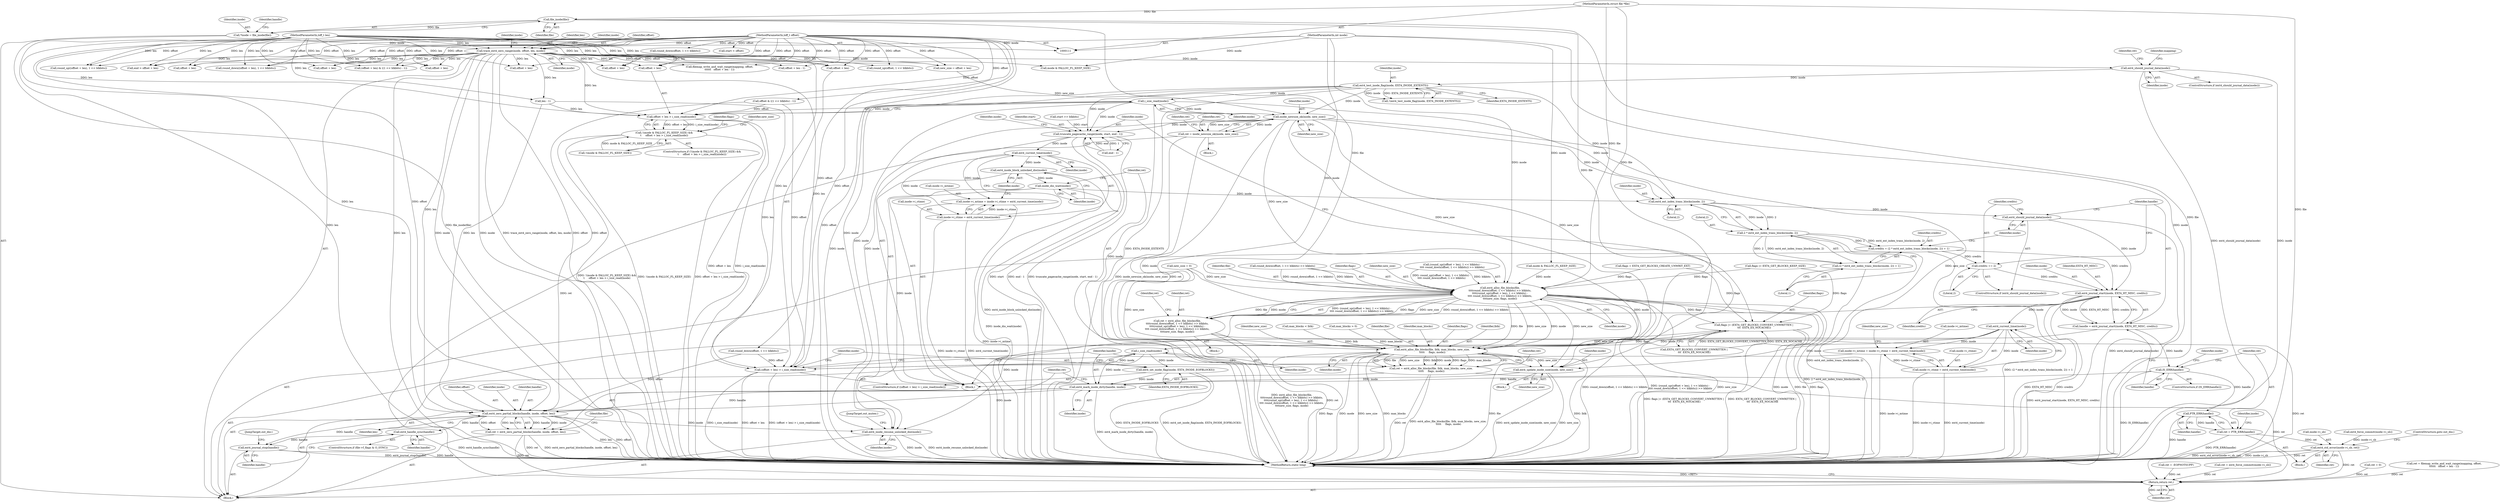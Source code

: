 digraph "0_linux_ea3d7209ca01da209cda6f0dea8be9cc4b7a933b_1@API" {
"1000301" [label="(Call,i_size_read(inode))"];
"1000282" [label="(Call,ext4_test_inode_flag(inode, EXT4_INODE_EXTENTS))"];
"1000169" [label="(Call,ext4_should_journal_data(inode))"];
"1000154" [label="(Call,trace_ext4_zero_range(inode, offset, len, mode))"];
"1000118" [label="(Call,*inode = file_inode(file))"];
"1000120" [label="(Call,file_inode(file))"];
"1000112" [label="(MethodParameterIn,struct file *file)"];
"1000113" [label="(MethodParameterIn,loff_t offset)"];
"1000114" [label="(MethodParameterIn,loff_t len)"];
"1000115" [label="(MethodParameterIn,int mode)"];
"1000297" [label="(Call,offset + len > i_size_read(inode))"];
"1000292" [label="(Call,!(mode & FALLOC_FL_KEEP_SIZE) &&\n\t     offset + len > i_size_read(inode))"];
"1000311" [label="(Call,inode_newsize_ok(inode, new_size))"];
"1000309" [label="(Call,ret = inode_newsize_ok(inode, new_size))"];
"1000505" [label="(Return,return ret;)"];
"1000334" [label="(Call,ext4_alloc_file_blocks(file,\n\t\t\t\tround_down(offset, 1 << blkbits) >> blkbits,\n\t\t\t\t(round_up((offset + len), 1 << blkbits) -\n\t\t\t\t round_down(offset, 1 << blkbits)) >> blkbits,\n\t\t\t\tnew_size, flags, mode))"];
"1000332" [label="(Call,ret = ext4_alloc_file_blocks(file,\n\t\t\t\tround_down(offset, 1 << blkbits) >> blkbits,\n\t\t\t\t(round_up((offset + len), 1 << blkbits) -\n\t\t\t\t round_down(offset, 1 << blkbits)) >> blkbits,\n\t\t\t\tnew_size, flags, mode))"];
"1000369" [label="(Call,flags |= (EXT4_GET_BLOCKS_CONVERT_UNWRITTEN |\n \t\t\t  EXT4_EX_NOCACHE))"];
"1000396" [label="(Call,ext4_alloc_file_blocks(file, lblk, max_blocks, new_size,\n \t\t\t\t\t     flags, mode))"];
"1000394" [label="(Call,ret = ext4_alloc_file_blocks(file, lblk, max_blocks, new_size,\n \t\t\t\t\t     flags, mode))"];
"1000461" [label="(Call,ext4_update_inode_size(inode, new_size))"];
"1000476" [label="(Call,ext4_mark_inode_dirty(handle, inode))"];
"1000481" [label="(Call,ext4_zero_partial_blocks(handle, inode, offset, len))"];
"1000479" [label="(Call,ret = ext4_zero_partial_blocks(handle, inode, offset, len))"];
"1000492" [label="(Call,ext4_handle_sync(handle))"];
"1000494" [label="(Call,ext4_journal_stop(handle))"];
"1000497" [label="(Call,ext4_inode_resume_unlocked_dio(inode))"];
"1000374" [label="(Call,truncate_pagecache_range(inode, start, end - 1))"];
"1000388" [label="(Call,ext4_current_time(inode))"];
"1000380" [label="(Call,inode->i_mtime = inode->i_ctime = ext4_current_time(inode))"];
"1000384" [label="(Call,inode->i_ctime = ext4_current_time(inode))"];
"1000390" [label="(Call,ext4_inode_block_unlocked_dio(inode))"];
"1000392" [label="(Call,inode_dio_wait(inode))"];
"1000418" [label="(Call,ext4_ext_index_trans_blocks(inode, 2))"];
"1000416" [label="(Call,2 * ext4_ext_index_trans_blocks(inode, 2))"];
"1000413" [label="(Call,credits = (2 * ext4_ext_index_trans_blocks(inode, 2)) + 1)"];
"1000425" [label="(Call,credits += 2)"];
"1000430" [label="(Call,ext4_journal_start(inode, EXT4_HT_MISC, credits))"];
"1000428" [label="(Call,handle = ext4_journal_start(inode, EXT4_HT_MISC, credits))"];
"1000435" [label="(Call,IS_ERR(handle))"];
"1000440" [label="(Call,PTR_ERR(handle))"];
"1000438" [label="(Call,ret = PTR_ERR(handle))"];
"1000442" [label="(Call,ext4_std_error(inode->i_sb, ret))"];
"1000456" [label="(Call,ext4_current_time(inode))"];
"1000448" [label="(Call,inode->i_mtime = inode->i_ctime = ext4_current_time(inode))"];
"1000452" [label="(Call,inode->i_ctime = ext4_current_time(inode))"];
"1000471" [label="(Call,i_size_read(inode))"];
"1000467" [label="(Call,(offset + len) > i_size_read(inode))"];
"1000473" [label="(Call,ext4_set_inode_flag(inode, EXT4_INODE_EOFBLOCKS))"];
"1000415" [label="(Call,(2 * ext4_ext_index_trans_blocks(inode, 2)) + 1)"];
"1000423" [label="(Call,ext4_should_journal_data(inode))"];
"1000396" [label="(Call,ext4_alloc_file_blocks(file, lblk, max_blocks, new_size,\n \t\t\t\t\t     flags, mode))"];
"1000404" [label="(Identifier,ret)"];
"1000281" [label="(Call,!(ext4_test_inode_flag(inode, EXT4_INODE_EXTENTS)))"];
"1000246" [label="(Call,offset + len)"];
"1000334" [label="(Call,ext4_alloc_file_blocks(file,\n\t\t\t\tround_down(offset, 1 << blkbits) >> blkbits,\n\t\t\t\t(round_up((offset + len), 1 << blkbits) -\n\t\t\t\t round_down(offset, 1 << blkbits)) >> blkbits,\n\t\t\t\tnew_size, flags, mode))"];
"1000484" [label="(Identifier,offset)"];
"1000381" [label="(Call,inode->i_mtime)"];
"1000228" [label="(Call,offset + len)"];
"1000449" [label="(Call,inode->i_mtime)"];
"1000282" [label="(Call,ext4_test_inode_flag(inode, EXT4_INODE_EXTENTS))"];
"1000468" [label="(Call,offset + len)"];
"1000452" [label="(Call,inode->i_ctime = ext4_current_time(inode))"];
"1000155" [label="(Identifier,inode)"];
"1000462" [label="(Identifier,inode)"];
"1000472" [label="(Identifier,inode)"];
"1000456" [label="(Call,ext4_current_time(inode))"];
"1000447" [label="(ControlStructure,goto out_dio;)"];
"1000497" [label="(Call,ext4_inode_resume_unlocked_dio(inode))"];
"1000422" [label="(ControlStructure,if (ext4_should_journal_data(inode)))"];
"1000478" [label="(Identifier,inode)"];
"1000317" [label="(Call,flags = EXT4_GET_BLOCKS_CREATE_UNWRIT_EXT)"];
"1000370" [label="(Identifier,flags)"];
"1000169" [label="(Call,ext4_should_journal_data(inode))"];
"1000471" [label="(Call,i_size_read(inode))"];
"1000331" [label="(Block,)"];
"1000439" [label="(Identifier,ret)"];
"1000112" [label="(MethodParameterIn,struct file *file)"];
"1000198" [label="(Call,len - 1)"];
"1000297" [label="(Call,offset + len > i_size_read(inode))"];
"1000394" [label="(Call,ret = ext4_alloc_file_blocks(file, lblk, max_blocks, new_size,\n \t\t\t\t\t     flags, mode))"];
"1000413" [label="(Call,credits = (2 * ext4_ext_index_trans_blocks(inode, 2)) + 1)"];
"1000486" [label="(ControlStructure,if (file->f_flags & O_SYNC))"];
"1000193" [label="(Call,filemap_write_and_wait_range(mapping, offset,\n\t\t\t\t\t\t   offset + len - 1))"];
"1000427" [label="(Literal,2)"];
"1000345" [label="(Call,round_up((offset + len), 1 << blkbits))"];
"1000368" [label="(Block,)"];
"1000318" [label="(Identifier,flags)"];
"1000236" [label="(Call,offset & ((1 << blkbits) - 1))"];
"1000393" [label="(Identifier,inode)"];
"1000392" [label="(Call,inode_dio_wait(inode))"];
"1000114" [label="(MethodParameterIn,loff_t len)"];
"1000335" [label="(Identifier,file)"];
"1000302" [label="(Identifier,inode)"];
"1000121" [label="(Identifier,file)"];
"1000477" [label="(Identifier,handle)"];
"1000385" [label="(Call,inode->i_ctime)"];
"1000400" [label="(Identifier,new_size)"];
"1000424" [label="(Identifier,inode)"];
"1000226" [label="(Call,end > offset + len)"];
"1000391" [label="(Identifier,inode)"];
"1000156" [label="(Identifier,offset)"];
"1000417" [label="(Literal,2)"];
"1000163" [label="(Identifier,inode)"];
"1000265" [label="(Call,max_blocks < lblk)"];
"1000118" [label="(Call,*inode = file_inode(file))"];
"1000375" [label="(Identifier,inode)"];
"1000312" [label="(Identifier,inode)"];
"1000346" [label="(Call,offset + len)"];
"1000284" [label="(Identifier,EXT4_INODE_EXTENTS)"];
"1000185" [label="(Identifier,mapping)"];
"1000415" [label="(Call,(2 * ext4_ext_index_trans_blocks(inode, 2)) + 1)"];
"1000475" [label="(Identifier,EXT4_INODE_EOFBLOCKS)"];
"1000442" [label="(Call,ext4_std_error(inode->i_sb, ret))"];
"1000298" [label="(Call,offset + len)"];
"1000376" [label="(Identifier,start)"];
"1000431" [label="(Identifier,inode)"];
"1000305" [label="(Identifier,new_size)"];
"1000128" [label="(Call,new_size = 0)"];
"1000473" [label="(Call,ext4_set_inode_flag(inode, EXT4_INODE_EOFBLOCKS))"];
"1000450" [label="(Identifier,inode)"];
"1000207" [label="(Call,round_up(offset, 1 << blkbits))"];
"1000324" [label="(Call,flags |= EXT4_GET_BLOCKS_KEEP_SIZE)"];
"1000489" [label="(Identifier,file)"];
"1000303" [label="(Block,)"];
"1000132" [label="(Call,ret = 0)"];
"1000158" [label="(Identifier,mode)"];
"1000116" [label="(Block,)"];
"1000463" [label="(Identifier,new_size)"];
"1000214" [label="(Call,round_down((offset + len), 1 << blkbits))"];
"1000430" [label="(Call,ext4_journal_start(inode, EXT4_HT_MISC, credits))"];
"1000191" [label="(Call,ret = filemap_write_and_wait_range(mapping, offset,\n\t\t\t\t\t\t   offset + len - 1))"];
"1000474" [label="(Identifier,inode)"];
"1000256" [label="(Call,start >> blkbits)"];
"1000352" [label="(Call,round_down(offset, 1 << blkbits))"];
"1000460" [label="(Block,)"];
"1000507" [label="(MethodReturn,static long)"];
"1000432" [label="(Identifier,EXT4_HT_MISC)"];
"1000499" [label="(JumpTarget,out_mutex:)"];
"1000459" [label="(Identifier,new_size)"];
"1000416" [label="(Call,2 * ext4_ext_index_trans_blocks(inode, 2))"];
"1000426" [label="(Identifier,credits)"];
"1000337" [label="(Call,round_down(offset, 1 << blkbits))"];
"1000365" [label="(Call,max_blocks > 0)"];
"1000336" [label="(Call,round_down(offset, 1 << blkbits) >> blkbits)"];
"1000483" [label="(Identifier,inode)"];
"1000438" [label="(Call,ret = PTR_ERR(handle))"];
"1000154" [label="(Call,trace_ext4_zero_range(inode, offset, len, mode))"];
"1000362" [label="(Identifier,ret)"];
"1000283" [label="(Identifier,inode)"];
"1000119" [label="(Identifier,inode)"];
"1000457" [label="(Identifier,inode)"];
"1000315" [label="(Identifier,ret)"];
"1000443" [label="(Call,inode->i_sb)"];
"1000173" [label="(Identifier,ret)"];
"1000170" [label="(Identifier,inode)"];
"1000466" [label="(ControlStructure,if ((offset + len) > i_size_read(inode)))"];
"1000395" [label="(Identifier,ret)"];
"1000374" [label="(Call,truncate_pagecache_range(inode, start, end - 1))"];
"1000223" [label="(Call,start < offset)"];
"1000113" [label="(MethodParameterIn,loff_t offset)"];
"1000421" [label="(Literal,1)"];
"1000311" [label="(Call,inode_newsize_ok(inode, new_size))"];
"1000397" [label="(Identifier,file)"];
"1000493" [label="(Identifier,handle)"];
"1000496" [label="(JumpTarget,out_dio:)"];
"1000310" [label="(Identifier,ret)"];
"1000382" [label="(Identifier,inode)"];
"1000309" [label="(Call,ret = inode_newsize_ok(inode, new_size))"];
"1000494" [label="(Call,ext4_journal_stop(handle))"];
"1000495" [label="(Identifier,handle)"];
"1000498" [label="(Identifier,inode)"];
"1000425" [label="(Call,credits += 2)"];
"1000371" [label="(Call,EXT4_GET_BLOCKS_CONVERT_UNWRITTEN |\n \t\t\t  EXT4_EX_NOCACHE)"];
"1000492" [label="(Call,ext4_handle_sync(handle))"];
"1000479" [label="(Call,ret = ext4_zero_partial_blocks(handle, inode, offset, len))"];
"1000414" [label="(Identifier,credits)"];
"1000196" [label="(Call,offset + len - 1)"];
"1000433" [label="(Identifier,credits)"];
"1000333" [label="(Identifier,ret)"];
"1000304" [label="(Call,new_size = offset + len)"];
"1000437" [label="(Block,)"];
"1000360" [label="(Identifier,mode)"];
"1000390" [label="(Call,ext4_inode_block_unlocked_dio(inode))"];
"1000286" [label="(Call,ret = -EOPNOTSUPP)"];
"1000380" [label="(Call,inode->i_mtime = inode->i_ctime = ext4_current_time(inode))"];
"1000506" [label="(Identifier,ret)"];
"1000476" [label="(Call,ext4_mark_inode_dirty(handle, inode))"];
"1000291" [label="(ControlStructure,if (!(mode & FALLOC_FL_KEEP_SIZE) &&\n\t     offset + len > i_size_read(inode)))"];
"1000428" [label="(Call,handle = ext4_journal_start(inode, EXT4_HT_MISC, credits))"];
"1000124" [label="(Identifier,handle)"];
"1000399" [label="(Identifier,max_blocks)"];
"1000446" [label="(Identifier,ret)"];
"1000480" [label="(Identifier,ret)"];
"1000369" [label="(Call,flags |= (EXT4_GET_BLOCKS_CONVERT_UNWRITTEN |\n \t\t\t  EXT4_EX_NOCACHE))"];
"1000384" [label="(Call,inode->i_ctime = ext4_current_time(inode))"];
"1000157" [label="(Identifier,len)"];
"1000321" [label="(Call,mode & FALLOC_FL_KEEP_SIZE)"];
"1000294" [label="(Call,mode & FALLOC_FL_KEEP_SIZE)"];
"1000168" [label="(ControlStructure,if (ext4_should_journal_data(inode)))"];
"1000115" [label="(MethodParameterIn,int mode)"];
"1000436" [label="(Identifier,handle)"];
"1000332" [label="(Call,ret = ext4_alloc_file_blocks(file,\n\t\t\t\tround_down(offset, 1 << blkbits) >> blkbits,\n\t\t\t\t(round_up((offset + len), 1 << blkbits) -\n\t\t\t\t round_down(offset, 1 << blkbits)) >> blkbits,\n\t\t\t\tnew_size, flags, mode))"];
"1000359" [label="(Identifier,flags)"];
"1000301" [label="(Call,i_size_read(inode))"];
"1000440" [label="(Call,PTR_ERR(handle))"];
"1000467" [label="(Call,(offset + len) > i_size_read(inode))"];
"1000358" [label="(Identifier,new_size)"];
"1000174" [label="(Call,ext4_force_commit(inode->i_sb))"];
"1000377" [label="(Call,end - 1)"];
"1000485" [label="(Identifier,len)"];
"1000401" [label="(Identifier,flags)"];
"1000313" [label="(Identifier,new_size)"];
"1000429" [label="(Identifier,handle)"];
"1000448" [label="(Call,inode->i_mtime = inode->i_ctime = ext4_current_time(inode))"];
"1000423" [label="(Call,ext4_should_journal_data(inode))"];
"1000292" [label="(Call,!(mode & FALLOC_FL_KEEP_SIZE) &&\n\t     offset + len > i_size_read(inode))"];
"1000398" [label="(Identifier,lblk)"];
"1000306" [label="(Call,offset + len)"];
"1000120" [label="(Call,file_inode(file))"];
"1000461" [label="(Call,ext4_update_inode_size(inode, new_size))"];
"1000420" [label="(Literal,2)"];
"1000453" [label="(Call,inode->i_ctime)"];
"1000419" [label="(Identifier,inode)"];
"1000482" [label="(Identifier,handle)"];
"1000505" [label="(Return,return ret;)"];
"1000388" [label="(Call,ext4_current_time(inode))"];
"1000444" [label="(Identifier,inode)"];
"1000389" [label="(Identifier,inode)"];
"1000245" [label="(Call,(offset + len) & ((1 << blkbits) - 1))"];
"1000343" [label="(Call,(round_up((offset + len), 1 << blkbits) -\n\t\t\t\t round_down(offset, 1 << blkbits)) >> blkbits)"];
"1000434" [label="(ControlStructure,if (IS_ERR(handle)))"];
"1000402" [label="(Identifier,mode)"];
"1000435" [label="(Call,IS_ERR(handle))"];
"1000481" [label="(Call,ext4_zero_partial_blocks(handle, inode, offset, len))"];
"1000418" [label="(Call,ext4_ext_index_trans_blocks(inode, 2))"];
"1000172" [label="(Call,ret = ext4_force_commit(inode->i_sb))"];
"1000293" [label="(Call,!(mode & FALLOC_FL_KEEP_SIZE))"];
"1000441" [label="(Identifier,handle)"];
"1000215" [label="(Call,offset + len)"];
"1000301" -> "1000297"  [label="AST: "];
"1000301" -> "1000302"  [label="CFG: "];
"1000302" -> "1000301"  [label="AST: "];
"1000297" -> "1000301"  [label="CFG: "];
"1000301" -> "1000507"  [label="DDG: inode"];
"1000301" -> "1000297"  [label="DDG: inode"];
"1000282" -> "1000301"  [label="DDG: inode"];
"1000301" -> "1000311"  [label="DDG: inode"];
"1000301" -> "1000374"  [label="DDG: inode"];
"1000301" -> "1000418"  [label="DDG: inode"];
"1000301" -> "1000497"  [label="DDG: inode"];
"1000282" -> "1000281"  [label="AST: "];
"1000282" -> "1000284"  [label="CFG: "];
"1000283" -> "1000282"  [label="AST: "];
"1000284" -> "1000282"  [label="AST: "];
"1000281" -> "1000282"  [label="CFG: "];
"1000282" -> "1000507"  [label="DDG: EXT4_INODE_EXTENTS"];
"1000282" -> "1000507"  [label="DDG: inode"];
"1000282" -> "1000281"  [label="DDG: inode"];
"1000282" -> "1000281"  [label="DDG: EXT4_INODE_EXTENTS"];
"1000169" -> "1000282"  [label="DDG: inode"];
"1000282" -> "1000311"  [label="DDG: inode"];
"1000282" -> "1000374"  [label="DDG: inode"];
"1000282" -> "1000418"  [label="DDG: inode"];
"1000282" -> "1000497"  [label="DDG: inode"];
"1000169" -> "1000168"  [label="AST: "];
"1000169" -> "1000170"  [label="CFG: "];
"1000170" -> "1000169"  [label="AST: "];
"1000173" -> "1000169"  [label="CFG: "];
"1000185" -> "1000169"  [label="CFG: "];
"1000169" -> "1000507"  [label="DDG: ext4_should_journal_data(inode)"];
"1000169" -> "1000507"  [label="DDG: inode"];
"1000154" -> "1000169"  [label="DDG: inode"];
"1000154" -> "1000116"  [label="AST: "];
"1000154" -> "1000158"  [label="CFG: "];
"1000155" -> "1000154"  [label="AST: "];
"1000156" -> "1000154"  [label="AST: "];
"1000157" -> "1000154"  [label="AST: "];
"1000158" -> "1000154"  [label="AST: "];
"1000163" -> "1000154"  [label="CFG: "];
"1000154" -> "1000507"  [label="DDG: len"];
"1000154" -> "1000507"  [label="DDG: inode"];
"1000154" -> "1000507"  [label="DDG: mode"];
"1000154" -> "1000507"  [label="DDG: trace_ext4_zero_range(inode, offset, len, mode)"];
"1000154" -> "1000507"  [label="DDG: offset"];
"1000118" -> "1000154"  [label="DDG: inode"];
"1000113" -> "1000154"  [label="DDG: offset"];
"1000114" -> "1000154"  [label="DDG: len"];
"1000115" -> "1000154"  [label="DDG: mode"];
"1000154" -> "1000193"  [label="DDG: offset"];
"1000154" -> "1000196"  [label="DDG: offset"];
"1000154" -> "1000198"  [label="DDG: len"];
"1000154" -> "1000207"  [label="DDG: offset"];
"1000154" -> "1000214"  [label="DDG: len"];
"1000154" -> "1000215"  [label="DDG: len"];
"1000154" -> "1000226"  [label="DDG: len"];
"1000154" -> "1000228"  [label="DDG: len"];
"1000154" -> "1000245"  [label="DDG: len"];
"1000154" -> "1000246"  [label="DDG: len"];
"1000154" -> "1000294"  [label="DDG: mode"];
"1000154" -> "1000297"  [label="DDG: len"];
"1000154" -> "1000298"  [label="DDG: len"];
"1000154" -> "1000304"  [label="DDG: len"];
"1000154" -> "1000306"  [label="DDG: len"];
"1000154" -> "1000345"  [label="DDG: len"];
"1000154" -> "1000346"  [label="DDG: len"];
"1000154" -> "1000467"  [label="DDG: len"];
"1000154" -> "1000468"  [label="DDG: len"];
"1000154" -> "1000481"  [label="DDG: len"];
"1000118" -> "1000116"  [label="AST: "];
"1000118" -> "1000120"  [label="CFG: "];
"1000119" -> "1000118"  [label="AST: "];
"1000120" -> "1000118"  [label="AST: "];
"1000124" -> "1000118"  [label="CFG: "];
"1000118" -> "1000507"  [label="DDG: file_inode(file)"];
"1000120" -> "1000118"  [label="DDG: file"];
"1000120" -> "1000121"  [label="CFG: "];
"1000121" -> "1000120"  [label="AST: "];
"1000120" -> "1000507"  [label="DDG: file"];
"1000112" -> "1000120"  [label="DDG: file"];
"1000120" -> "1000334"  [label="DDG: file"];
"1000120" -> "1000396"  [label="DDG: file"];
"1000112" -> "1000111"  [label="AST: "];
"1000112" -> "1000507"  [label="DDG: file"];
"1000112" -> "1000334"  [label="DDG: file"];
"1000112" -> "1000396"  [label="DDG: file"];
"1000113" -> "1000111"  [label="AST: "];
"1000113" -> "1000507"  [label="DDG: offset"];
"1000113" -> "1000193"  [label="DDG: offset"];
"1000113" -> "1000196"  [label="DDG: offset"];
"1000113" -> "1000207"  [label="DDG: offset"];
"1000113" -> "1000214"  [label="DDG: offset"];
"1000113" -> "1000215"  [label="DDG: offset"];
"1000113" -> "1000223"  [label="DDG: offset"];
"1000113" -> "1000226"  [label="DDG: offset"];
"1000113" -> "1000228"  [label="DDG: offset"];
"1000113" -> "1000236"  [label="DDG: offset"];
"1000113" -> "1000245"  [label="DDG: offset"];
"1000113" -> "1000246"  [label="DDG: offset"];
"1000113" -> "1000297"  [label="DDG: offset"];
"1000113" -> "1000298"  [label="DDG: offset"];
"1000113" -> "1000304"  [label="DDG: offset"];
"1000113" -> "1000306"  [label="DDG: offset"];
"1000113" -> "1000337"  [label="DDG: offset"];
"1000113" -> "1000345"  [label="DDG: offset"];
"1000113" -> "1000346"  [label="DDG: offset"];
"1000113" -> "1000352"  [label="DDG: offset"];
"1000113" -> "1000467"  [label="DDG: offset"];
"1000113" -> "1000468"  [label="DDG: offset"];
"1000113" -> "1000481"  [label="DDG: offset"];
"1000114" -> "1000111"  [label="AST: "];
"1000114" -> "1000507"  [label="DDG: len"];
"1000114" -> "1000198"  [label="DDG: len"];
"1000114" -> "1000214"  [label="DDG: len"];
"1000114" -> "1000215"  [label="DDG: len"];
"1000114" -> "1000226"  [label="DDG: len"];
"1000114" -> "1000228"  [label="DDG: len"];
"1000114" -> "1000245"  [label="DDG: len"];
"1000114" -> "1000246"  [label="DDG: len"];
"1000114" -> "1000297"  [label="DDG: len"];
"1000114" -> "1000298"  [label="DDG: len"];
"1000114" -> "1000304"  [label="DDG: len"];
"1000114" -> "1000306"  [label="DDG: len"];
"1000114" -> "1000345"  [label="DDG: len"];
"1000114" -> "1000346"  [label="DDG: len"];
"1000114" -> "1000467"  [label="DDG: len"];
"1000114" -> "1000468"  [label="DDG: len"];
"1000114" -> "1000481"  [label="DDG: len"];
"1000115" -> "1000111"  [label="AST: "];
"1000115" -> "1000507"  [label="DDG: mode"];
"1000115" -> "1000294"  [label="DDG: mode"];
"1000115" -> "1000321"  [label="DDG: mode"];
"1000115" -> "1000334"  [label="DDG: mode"];
"1000115" -> "1000396"  [label="DDG: mode"];
"1000297" -> "1000292"  [label="AST: "];
"1000298" -> "1000297"  [label="AST: "];
"1000292" -> "1000297"  [label="CFG: "];
"1000297" -> "1000507"  [label="DDG: offset + len"];
"1000297" -> "1000507"  [label="DDG: i_size_read(inode)"];
"1000297" -> "1000292"  [label="DDG: offset + len"];
"1000297" -> "1000292"  [label="DDG: i_size_read(inode)"];
"1000236" -> "1000297"  [label="DDG: offset"];
"1000198" -> "1000297"  [label="DDG: len"];
"1000292" -> "1000291"  [label="AST: "];
"1000292" -> "1000293"  [label="CFG: "];
"1000293" -> "1000292"  [label="AST: "];
"1000305" -> "1000292"  [label="CFG: "];
"1000318" -> "1000292"  [label="CFG: "];
"1000292" -> "1000507"  [label="DDG: !(mode & FALLOC_FL_KEEP_SIZE) &&\n\t     offset + len > i_size_read(inode)"];
"1000292" -> "1000507"  [label="DDG: !(mode & FALLOC_FL_KEEP_SIZE)"];
"1000292" -> "1000507"  [label="DDG: offset + len > i_size_read(inode)"];
"1000293" -> "1000292"  [label="DDG: mode & FALLOC_FL_KEEP_SIZE"];
"1000311" -> "1000309"  [label="AST: "];
"1000311" -> "1000313"  [label="CFG: "];
"1000312" -> "1000311"  [label="AST: "];
"1000313" -> "1000311"  [label="AST: "];
"1000309" -> "1000311"  [label="CFG: "];
"1000311" -> "1000507"  [label="DDG: inode"];
"1000311" -> "1000507"  [label="DDG: new_size"];
"1000311" -> "1000309"  [label="DDG: inode"];
"1000311" -> "1000309"  [label="DDG: new_size"];
"1000304" -> "1000311"  [label="DDG: new_size"];
"1000311" -> "1000334"  [label="DDG: new_size"];
"1000311" -> "1000374"  [label="DDG: inode"];
"1000311" -> "1000396"  [label="DDG: new_size"];
"1000311" -> "1000418"  [label="DDG: inode"];
"1000311" -> "1000461"  [label="DDG: new_size"];
"1000311" -> "1000497"  [label="DDG: inode"];
"1000309" -> "1000303"  [label="AST: "];
"1000310" -> "1000309"  [label="AST: "];
"1000315" -> "1000309"  [label="CFG: "];
"1000309" -> "1000507"  [label="DDG: ret"];
"1000309" -> "1000507"  [label="DDG: inode_newsize_ok(inode, new_size)"];
"1000309" -> "1000505"  [label="DDG: ret"];
"1000505" -> "1000116"  [label="AST: "];
"1000505" -> "1000506"  [label="CFG: "];
"1000506" -> "1000505"  [label="AST: "];
"1000507" -> "1000505"  [label="CFG: "];
"1000505" -> "1000507"  [label="DDG: <RET>"];
"1000506" -> "1000505"  [label="DDG: ret"];
"1000332" -> "1000505"  [label="DDG: ret"];
"1000286" -> "1000505"  [label="DDG: ret"];
"1000442" -> "1000505"  [label="DDG: ret"];
"1000479" -> "1000505"  [label="DDG: ret"];
"1000132" -> "1000505"  [label="DDG: ret"];
"1000172" -> "1000505"  [label="DDG: ret"];
"1000191" -> "1000505"  [label="DDG: ret"];
"1000394" -> "1000505"  [label="DDG: ret"];
"1000334" -> "1000332"  [label="AST: "];
"1000334" -> "1000360"  [label="CFG: "];
"1000335" -> "1000334"  [label="AST: "];
"1000336" -> "1000334"  [label="AST: "];
"1000343" -> "1000334"  [label="AST: "];
"1000358" -> "1000334"  [label="AST: "];
"1000359" -> "1000334"  [label="AST: "];
"1000360" -> "1000334"  [label="AST: "];
"1000332" -> "1000334"  [label="CFG: "];
"1000334" -> "1000507"  [label="DDG: round_down(offset, 1 << blkbits) >> blkbits"];
"1000334" -> "1000507"  [label="DDG: (round_up((offset + len), 1 << blkbits) -\n\t\t\t\t round_down(offset, 1 << blkbits)) >> blkbits"];
"1000334" -> "1000507"  [label="DDG: new_size"];
"1000334" -> "1000507"  [label="DDG: mode"];
"1000334" -> "1000507"  [label="DDG: file"];
"1000334" -> "1000507"  [label="DDG: flags"];
"1000334" -> "1000332"  [label="DDG: (round_up((offset + len), 1 << blkbits) -\n\t\t\t\t round_down(offset, 1 << blkbits)) >> blkbits"];
"1000334" -> "1000332"  [label="DDG: flags"];
"1000334" -> "1000332"  [label="DDG: new_size"];
"1000334" -> "1000332"  [label="DDG: round_down(offset, 1 << blkbits) >> blkbits"];
"1000334" -> "1000332"  [label="DDG: file"];
"1000334" -> "1000332"  [label="DDG: mode"];
"1000336" -> "1000334"  [label="DDG: round_down(offset, 1 << blkbits)"];
"1000336" -> "1000334"  [label="DDG: blkbits"];
"1000343" -> "1000334"  [label="DDG: round_up((offset + len), 1 << blkbits) -\n\t\t\t\t round_down(offset, 1 << blkbits)"];
"1000343" -> "1000334"  [label="DDG: blkbits"];
"1000128" -> "1000334"  [label="DDG: new_size"];
"1000317" -> "1000334"  [label="DDG: flags"];
"1000324" -> "1000334"  [label="DDG: flags"];
"1000321" -> "1000334"  [label="DDG: mode"];
"1000334" -> "1000369"  [label="DDG: flags"];
"1000334" -> "1000396"  [label="DDG: file"];
"1000334" -> "1000396"  [label="DDG: new_size"];
"1000334" -> "1000396"  [label="DDG: mode"];
"1000334" -> "1000461"  [label="DDG: new_size"];
"1000332" -> "1000331"  [label="AST: "];
"1000333" -> "1000332"  [label="AST: "];
"1000362" -> "1000332"  [label="CFG: "];
"1000332" -> "1000507"  [label="DDG: ext4_alloc_file_blocks(file,\n\t\t\t\tround_down(offset, 1 << blkbits) >> blkbits,\n\t\t\t\t(round_up((offset + len), 1 << blkbits) -\n\t\t\t\t round_down(offset, 1 << blkbits)) >> blkbits,\n\t\t\t\tnew_size, flags, mode)"];
"1000332" -> "1000507"  [label="DDG: ret"];
"1000369" -> "1000368"  [label="AST: "];
"1000369" -> "1000371"  [label="CFG: "];
"1000370" -> "1000369"  [label="AST: "];
"1000371" -> "1000369"  [label="AST: "];
"1000375" -> "1000369"  [label="CFG: "];
"1000369" -> "1000507"  [label="DDG: flags |= (EXT4_GET_BLOCKS_CONVERT_UNWRITTEN |\n \t\t\t  EXT4_EX_NOCACHE)"];
"1000369" -> "1000507"  [label="DDG: EXT4_GET_BLOCKS_CONVERT_UNWRITTEN |\n \t\t\t  EXT4_EX_NOCACHE"];
"1000317" -> "1000369"  [label="DDG: flags"];
"1000324" -> "1000369"  [label="DDG: flags"];
"1000371" -> "1000369"  [label="DDG: EXT4_GET_BLOCKS_CONVERT_UNWRITTEN"];
"1000371" -> "1000369"  [label="DDG: EXT4_EX_NOCACHE"];
"1000369" -> "1000396"  [label="DDG: flags"];
"1000396" -> "1000394"  [label="AST: "];
"1000396" -> "1000402"  [label="CFG: "];
"1000397" -> "1000396"  [label="AST: "];
"1000398" -> "1000396"  [label="AST: "];
"1000399" -> "1000396"  [label="AST: "];
"1000400" -> "1000396"  [label="AST: "];
"1000401" -> "1000396"  [label="AST: "];
"1000402" -> "1000396"  [label="AST: "];
"1000394" -> "1000396"  [label="CFG: "];
"1000396" -> "1000507"  [label="DDG: file"];
"1000396" -> "1000507"  [label="DDG: lblk"];
"1000396" -> "1000507"  [label="DDG: flags"];
"1000396" -> "1000507"  [label="DDG: mode"];
"1000396" -> "1000507"  [label="DDG: new_size"];
"1000396" -> "1000507"  [label="DDG: max_blocks"];
"1000396" -> "1000394"  [label="DDG: file"];
"1000396" -> "1000394"  [label="DDG: new_size"];
"1000396" -> "1000394"  [label="DDG: lblk"];
"1000396" -> "1000394"  [label="DDG: mode"];
"1000396" -> "1000394"  [label="DDG: flags"];
"1000396" -> "1000394"  [label="DDG: max_blocks"];
"1000265" -> "1000396"  [label="DDG: lblk"];
"1000365" -> "1000396"  [label="DDG: max_blocks"];
"1000128" -> "1000396"  [label="DDG: new_size"];
"1000321" -> "1000396"  [label="DDG: mode"];
"1000396" -> "1000461"  [label="DDG: new_size"];
"1000394" -> "1000368"  [label="AST: "];
"1000395" -> "1000394"  [label="AST: "];
"1000404" -> "1000394"  [label="CFG: "];
"1000394" -> "1000507"  [label="DDG: ext4_alloc_file_blocks(file, lblk, max_blocks, new_size,\n \t\t\t\t\t     flags, mode)"];
"1000394" -> "1000507"  [label="DDG: ret"];
"1000461" -> "1000460"  [label="AST: "];
"1000461" -> "1000463"  [label="CFG: "];
"1000462" -> "1000461"  [label="AST: "];
"1000463" -> "1000461"  [label="AST: "];
"1000477" -> "1000461"  [label="CFG: "];
"1000461" -> "1000507"  [label="DDG: ext4_update_inode_size(inode, new_size)"];
"1000461" -> "1000507"  [label="DDG: new_size"];
"1000456" -> "1000461"  [label="DDG: inode"];
"1000128" -> "1000461"  [label="DDG: new_size"];
"1000461" -> "1000476"  [label="DDG: inode"];
"1000476" -> "1000116"  [label="AST: "];
"1000476" -> "1000478"  [label="CFG: "];
"1000477" -> "1000476"  [label="AST: "];
"1000478" -> "1000476"  [label="AST: "];
"1000480" -> "1000476"  [label="CFG: "];
"1000476" -> "1000507"  [label="DDG: ext4_mark_inode_dirty(handle, inode)"];
"1000435" -> "1000476"  [label="DDG: handle"];
"1000471" -> "1000476"  [label="DDG: inode"];
"1000473" -> "1000476"  [label="DDG: inode"];
"1000476" -> "1000481"  [label="DDG: handle"];
"1000476" -> "1000481"  [label="DDG: inode"];
"1000481" -> "1000479"  [label="AST: "];
"1000481" -> "1000485"  [label="CFG: "];
"1000482" -> "1000481"  [label="AST: "];
"1000483" -> "1000481"  [label="AST: "];
"1000484" -> "1000481"  [label="AST: "];
"1000485" -> "1000481"  [label="AST: "];
"1000479" -> "1000481"  [label="CFG: "];
"1000481" -> "1000507"  [label="DDG: len"];
"1000481" -> "1000507"  [label="DDG: offset"];
"1000481" -> "1000479"  [label="DDG: handle"];
"1000481" -> "1000479"  [label="DDG: inode"];
"1000481" -> "1000479"  [label="DDG: offset"];
"1000481" -> "1000479"  [label="DDG: len"];
"1000352" -> "1000481"  [label="DDG: offset"];
"1000236" -> "1000481"  [label="DDG: offset"];
"1000198" -> "1000481"  [label="DDG: len"];
"1000481" -> "1000492"  [label="DDG: handle"];
"1000481" -> "1000494"  [label="DDG: handle"];
"1000481" -> "1000497"  [label="DDG: inode"];
"1000479" -> "1000116"  [label="AST: "];
"1000480" -> "1000479"  [label="AST: "];
"1000489" -> "1000479"  [label="CFG: "];
"1000479" -> "1000507"  [label="DDG: ret"];
"1000479" -> "1000507"  [label="DDG: ext4_zero_partial_blocks(handle, inode, offset, len)"];
"1000492" -> "1000486"  [label="AST: "];
"1000492" -> "1000493"  [label="CFG: "];
"1000493" -> "1000492"  [label="AST: "];
"1000495" -> "1000492"  [label="CFG: "];
"1000492" -> "1000507"  [label="DDG: ext4_handle_sync(handle)"];
"1000492" -> "1000494"  [label="DDG: handle"];
"1000494" -> "1000116"  [label="AST: "];
"1000494" -> "1000495"  [label="CFG: "];
"1000495" -> "1000494"  [label="AST: "];
"1000496" -> "1000494"  [label="CFG: "];
"1000494" -> "1000507"  [label="DDG: ext4_journal_stop(handle)"];
"1000494" -> "1000507"  [label="DDG: handle"];
"1000497" -> "1000116"  [label="AST: "];
"1000497" -> "1000498"  [label="CFG: "];
"1000498" -> "1000497"  [label="AST: "];
"1000499" -> "1000497"  [label="CFG: "];
"1000497" -> "1000507"  [label="DDG: inode"];
"1000497" -> "1000507"  [label="DDG: ext4_inode_resume_unlocked_dio(inode)"];
"1000392" -> "1000497"  [label="DDG: inode"];
"1000430" -> "1000497"  [label="DDG: inode"];
"1000374" -> "1000368"  [label="AST: "];
"1000374" -> "1000377"  [label="CFG: "];
"1000375" -> "1000374"  [label="AST: "];
"1000376" -> "1000374"  [label="AST: "];
"1000377" -> "1000374"  [label="AST: "];
"1000382" -> "1000374"  [label="CFG: "];
"1000374" -> "1000507"  [label="DDG: start"];
"1000374" -> "1000507"  [label="DDG: end - 1"];
"1000374" -> "1000507"  [label="DDG: truncate_pagecache_range(inode, start, end - 1)"];
"1000256" -> "1000374"  [label="DDG: start"];
"1000377" -> "1000374"  [label="DDG: end"];
"1000377" -> "1000374"  [label="DDG: 1"];
"1000374" -> "1000388"  [label="DDG: inode"];
"1000388" -> "1000384"  [label="AST: "];
"1000388" -> "1000389"  [label="CFG: "];
"1000389" -> "1000388"  [label="AST: "];
"1000384" -> "1000388"  [label="CFG: "];
"1000388" -> "1000380"  [label="DDG: inode"];
"1000388" -> "1000384"  [label="DDG: inode"];
"1000388" -> "1000390"  [label="DDG: inode"];
"1000380" -> "1000368"  [label="AST: "];
"1000380" -> "1000384"  [label="CFG: "];
"1000381" -> "1000380"  [label="AST: "];
"1000384" -> "1000380"  [label="AST: "];
"1000391" -> "1000380"  [label="CFG: "];
"1000380" -> "1000507"  [label="DDG: inode->i_mtime"];
"1000384" -> "1000380"  [label="DDG: inode->i_ctime"];
"1000385" -> "1000384"  [label="AST: "];
"1000384" -> "1000507"  [label="DDG: ext4_current_time(inode)"];
"1000384" -> "1000507"  [label="DDG: inode->i_ctime"];
"1000390" -> "1000368"  [label="AST: "];
"1000390" -> "1000391"  [label="CFG: "];
"1000391" -> "1000390"  [label="AST: "];
"1000393" -> "1000390"  [label="CFG: "];
"1000390" -> "1000507"  [label="DDG: ext4_inode_block_unlocked_dio(inode)"];
"1000390" -> "1000392"  [label="DDG: inode"];
"1000392" -> "1000368"  [label="AST: "];
"1000392" -> "1000393"  [label="CFG: "];
"1000393" -> "1000392"  [label="AST: "];
"1000395" -> "1000392"  [label="CFG: "];
"1000392" -> "1000507"  [label="DDG: inode_dio_wait(inode)"];
"1000392" -> "1000418"  [label="DDG: inode"];
"1000418" -> "1000416"  [label="AST: "];
"1000418" -> "1000420"  [label="CFG: "];
"1000419" -> "1000418"  [label="AST: "];
"1000420" -> "1000418"  [label="AST: "];
"1000416" -> "1000418"  [label="CFG: "];
"1000418" -> "1000416"  [label="DDG: inode"];
"1000418" -> "1000416"  [label="DDG: 2"];
"1000418" -> "1000423"  [label="DDG: inode"];
"1000416" -> "1000415"  [label="AST: "];
"1000417" -> "1000416"  [label="AST: "];
"1000421" -> "1000416"  [label="CFG: "];
"1000416" -> "1000507"  [label="DDG: ext4_ext_index_trans_blocks(inode, 2)"];
"1000416" -> "1000413"  [label="DDG: 2"];
"1000416" -> "1000413"  [label="DDG: ext4_ext_index_trans_blocks(inode, 2)"];
"1000416" -> "1000415"  [label="DDG: 2"];
"1000416" -> "1000415"  [label="DDG: ext4_ext_index_trans_blocks(inode, 2)"];
"1000413" -> "1000116"  [label="AST: "];
"1000413" -> "1000415"  [label="CFG: "];
"1000414" -> "1000413"  [label="AST: "];
"1000415" -> "1000413"  [label="AST: "];
"1000424" -> "1000413"  [label="CFG: "];
"1000413" -> "1000507"  [label="DDG: (2 * ext4_ext_index_trans_blocks(inode, 2)) + 1"];
"1000413" -> "1000425"  [label="DDG: credits"];
"1000413" -> "1000430"  [label="DDG: credits"];
"1000425" -> "1000422"  [label="AST: "];
"1000425" -> "1000427"  [label="CFG: "];
"1000426" -> "1000425"  [label="AST: "];
"1000427" -> "1000425"  [label="AST: "];
"1000429" -> "1000425"  [label="CFG: "];
"1000425" -> "1000430"  [label="DDG: credits"];
"1000430" -> "1000428"  [label="AST: "];
"1000430" -> "1000433"  [label="CFG: "];
"1000431" -> "1000430"  [label="AST: "];
"1000432" -> "1000430"  [label="AST: "];
"1000433" -> "1000430"  [label="AST: "];
"1000428" -> "1000430"  [label="CFG: "];
"1000430" -> "1000507"  [label="DDG: EXT4_HT_MISC"];
"1000430" -> "1000507"  [label="DDG: credits"];
"1000430" -> "1000428"  [label="DDG: inode"];
"1000430" -> "1000428"  [label="DDG: EXT4_HT_MISC"];
"1000430" -> "1000428"  [label="DDG: credits"];
"1000423" -> "1000430"  [label="DDG: inode"];
"1000430" -> "1000456"  [label="DDG: inode"];
"1000428" -> "1000116"  [label="AST: "];
"1000429" -> "1000428"  [label="AST: "];
"1000436" -> "1000428"  [label="CFG: "];
"1000428" -> "1000507"  [label="DDG: ext4_journal_start(inode, EXT4_HT_MISC, credits)"];
"1000428" -> "1000435"  [label="DDG: handle"];
"1000435" -> "1000434"  [label="AST: "];
"1000435" -> "1000436"  [label="CFG: "];
"1000436" -> "1000435"  [label="AST: "];
"1000439" -> "1000435"  [label="CFG: "];
"1000450" -> "1000435"  [label="CFG: "];
"1000435" -> "1000507"  [label="DDG: IS_ERR(handle)"];
"1000435" -> "1000440"  [label="DDG: handle"];
"1000440" -> "1000438"  [label="AST: "];
"1000440" -> "1000441"  [label="CFG: "];
"1000441" -> "1000440"  [label="AST: "];
"1000438" -> "1000440"  [label="CFG: "];
"1000440" -> "1000507"  [label="DDG: handle"];
"1000440" -> "1000438"  [label="DDG: handle"];
"1000438" -> "1000437"  [label="AST: "];
"1000439" -> "1000438"  [label="AST: "];
"1000444" -> "1000438"  [label="CFG: "];
"1000438" -> "1000507"  [label="DDG: PTR_ERR(handle)"];
"1000438" -> "1000442"  [label="DDG: ret"];
"1000442" -> "1000437"  [label="AST: "];
"1000442" -> "1000446"  [label="CFG: "];
"1000443" -> "1000442"  [label="AST: "];
"1000446" -> "1000442"  [label="AST: "];
"1000447" -> "1000442"  [label="CFG: "];
"1000442" -> "1000507"  [label="DDG: ext4_std_error(inode->i_sb, ret)"];
"1000442" -> "1000507"  [label="DDG: inode->i_sb"];
"1000442" -> "1000507"  [label="DDG: ret"];
"1000174" -> "1000442"  [label="DDG: inode->i_sb"];
"1000456" -> "1000452"  [label="AST: "];
"1000456" -> "1000457"  [label="CFG: "];
"1000457" -> "1000456"  [label="AST: "];
"1000452" -> "1000456"  [label="CFG: "];
"1000456" -> "1000448"  [label="DDG: inode"];
"1000456" -> "1000452"  [label="DDG: inode"];
"1000456" -> "1000471"  [label="DDG: inode"];
"1000448" -> "1000116"  [label="AST: "];
"1000448" -> "1000452"  [label="CFG: "];
"1000449" -> "1000448"  [label="AST: "];
"1000452" -> "1000448"  [label="AST: "];
"1000459" -> "1000448"  [label="CFG: "];
"1000448" -> "1000507"  [label="DDG: inode->i_mtime"];
"1000452" -> "1000448"  [label="DDG: inode->i_ctime"];
"1000453" -> "1000452"  [label="AST: "];
"1000452" -> "1000507"  [label="DDG: inode->i_ctime"];
"1000452" -> "1000507"  [label="DDG: ext4_current_time(inode)"];
"1000471" -> "1000467"  [label="AST: "];
"1000471" -> "1000472"  [label="CFG: "];
"1000472" -> "1000471"  [label="AST: "];
"1000467" -> "1000471"  [label="CFG: "];
"1000471" -> "1000467"  [label="DDG: inode"];
"1000471" -> "1000473"  [label="DDG: inode"];
"1000467" -> "1000466"  [label="AST: "];
"1000468" -> "1000467"  [label="AST: "];
"1000474" -> "1000467"  [label="CFG: "];
"1000477" -> "1000467"  [label="CFG: "];
"1000467" -> "1000507"  [label="DDG: offset + len"];
"1000467" -> "1000507"  [label="DDG: (offset + len) > i_size_read(inode)"];
"1000467" -> "1000507"  [label="DDG: i_size_read(inode)"];
"1000352" -> "1000467"  [label="DDG: offset"];
"1000236" -> "1000467"  [label="DDG: offset"];
"1000198" -> "1000467"  [label="DDG: len"];
"1000473" -> "1000466"  [label="AST: "];
"1000473" -> "1000475"  [label="CFG: "];
"1000474" -> "1000473"  [label="AST: "];
"1000475" -> "1000473"  [label="AST: "];
"1000477" -> "1000473"  [label="CFG: "];
"1000473" -> "1000507"  [label="DDG: EXT4_INODE_EOFBLOCKS"];
"1000473" -> "1000507"  [label="DDG: ext4_set_inode_flag(inode, EXT4_INODE_EOFBLOCKS)"];
"1000415" -> "1000421"  [label="CFG: "];
"1000421" -> "1000415"  [label="AST: "];
"1000415" -> "1000507"  [label="DDG: 2 * ext4_ext_index_trans_blocks(inode, 2)"];
"1000423" -> "1000422"  [label="AST: "];
"1000423" -> "1000424"  [label="CFG: "];
"1000424" -> "1000423"  [label="AST: "];
"1000426" -> "1000423"  [label="CFG: "];
"1000429" -> "1000423"  [label="CFG: "];
"1000423" -> "1000507"  [label="DDG: ext4_should_journal_data(inode)"];
}
